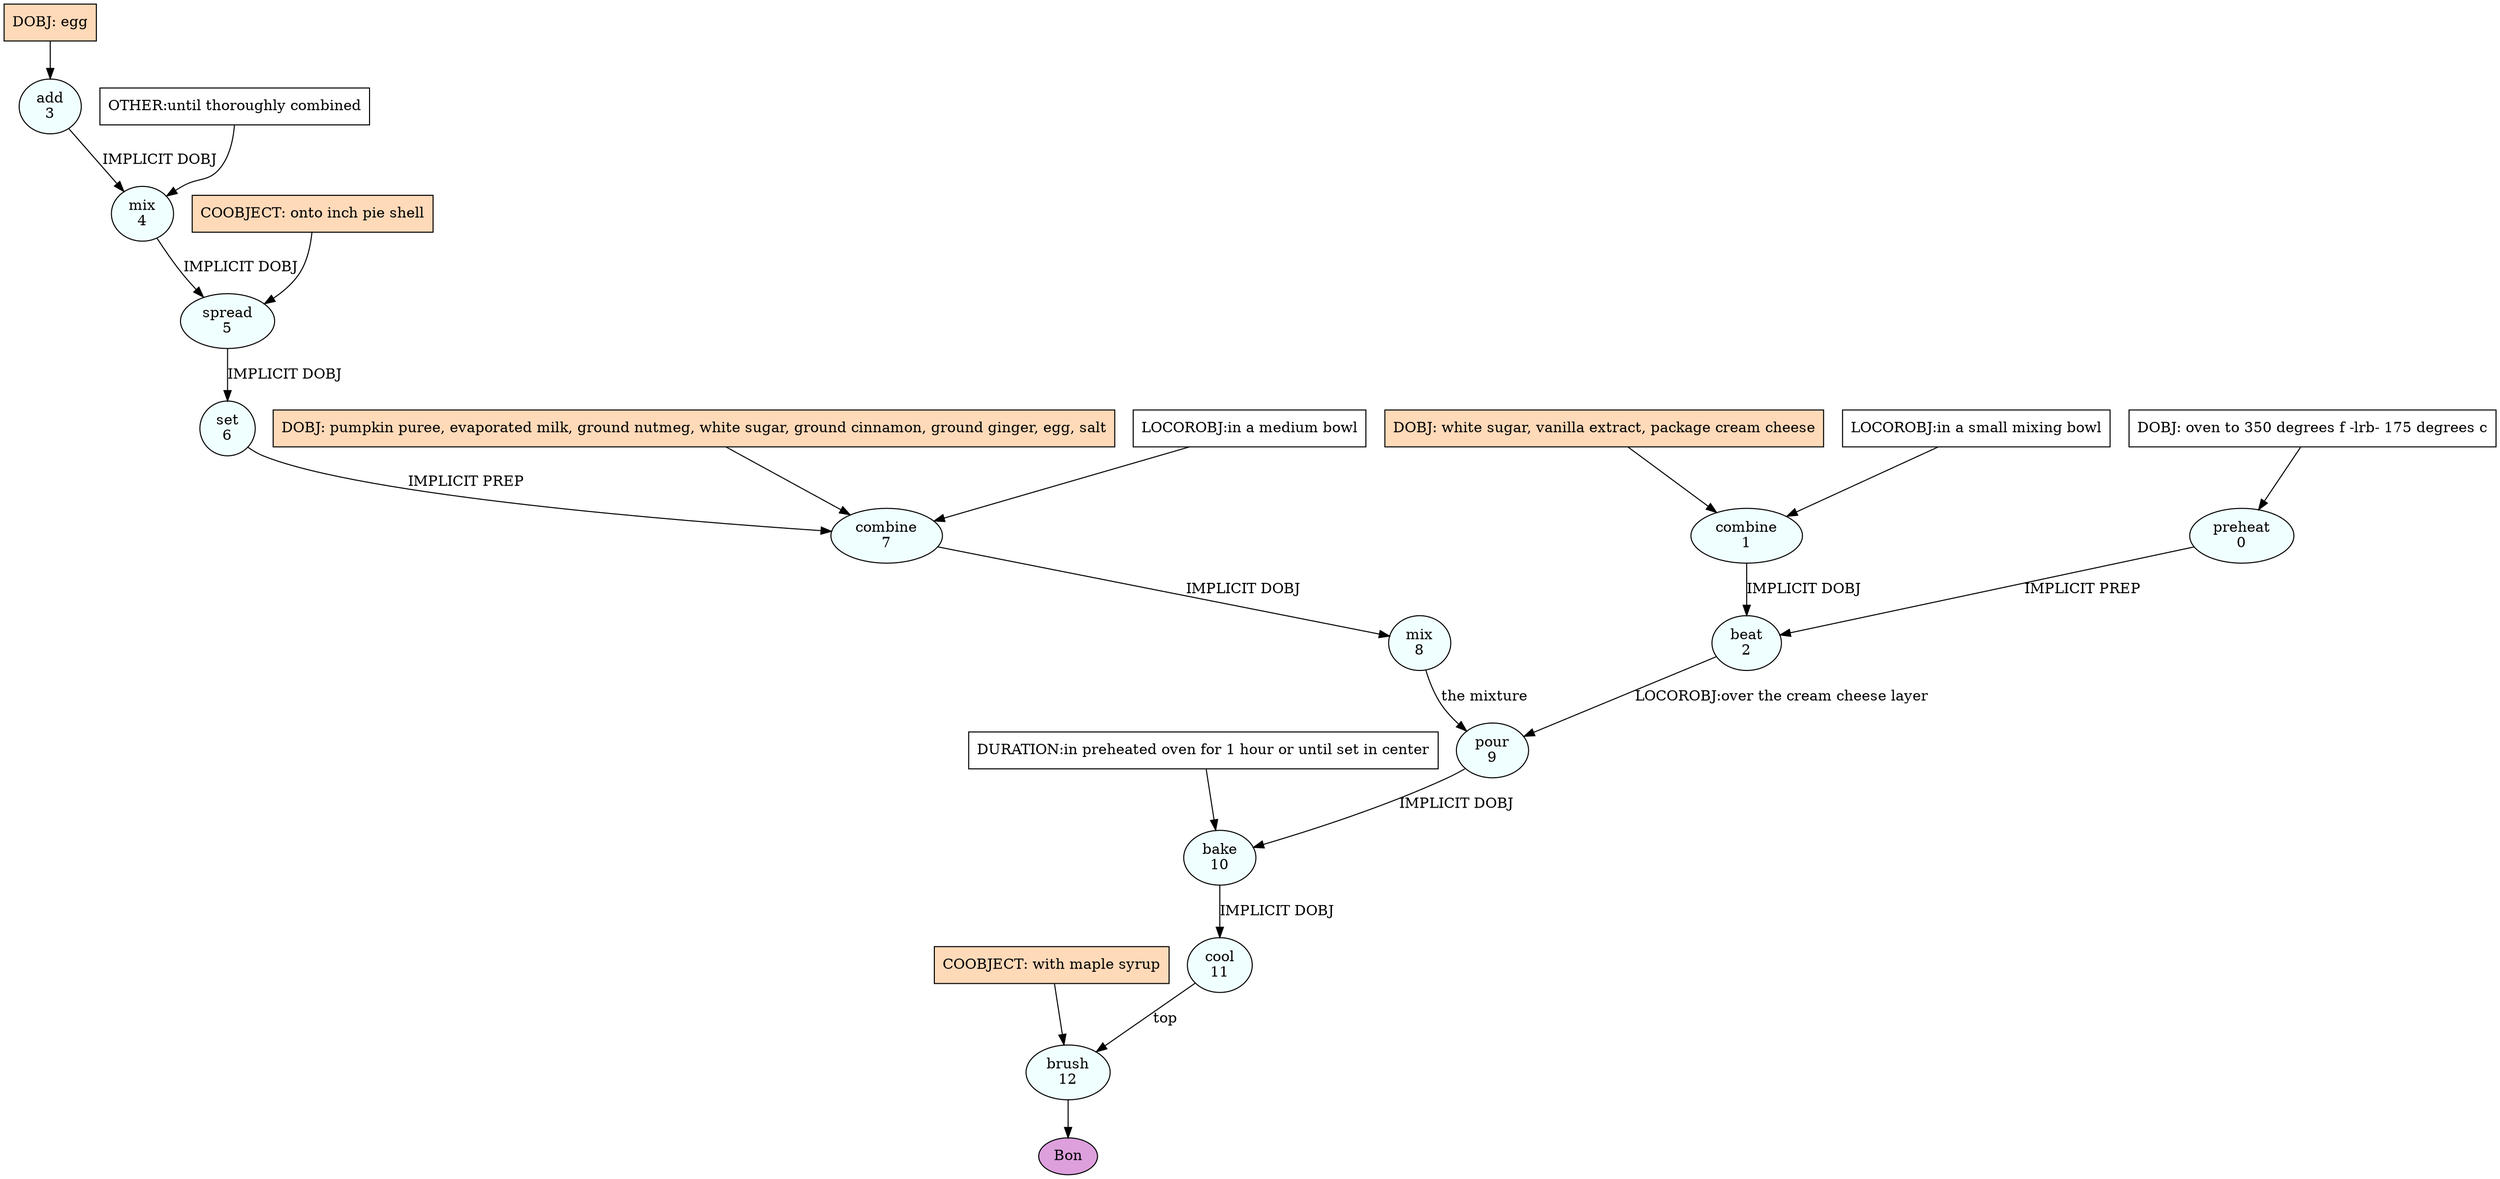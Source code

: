 digraph recipe {
E0[label="preheat
0", shape=oval, style=filled, fillcolor=azure]
E1[label="combine
1", shape=oval, style=filled, fillcolor=azure]
E2[label="beat
2", shape=oval, style=filled, fillcolor=azure]
E3[label="add
3", shape=oval, style=filled, fillcolor=azure]
E4[label="mix
4", shape=oval, style=filled, fillcolor=azure]
E5[label="spread
5", shape=oval, style=filled, fillcolor=azure]
E6[label="set
6", shape=oval, style=filled, fillcolor=azure]
E7[label="combine
7", shape=oval, style=filled, fillcolor=azure]
E8[label="mix
8", shape=oval, style=filled, fillcolor=azure]
E9[label="pour
9", shape=oval, style=filled, fillcolor=azure]
E10[label="bake
10", shape=oval, style=filled, fillcolor=azure]
E11[label="cool
11", shape=oval, style=filled, fillcolor=azure]
E12[label="brush
12", shape=oval, style=filled, fillcolor=azure]
D1[label="DOBJ: white sugar, vanilla extract, package cream cheese", shape=box, style=filled, fillcolor=peachpuff]
D1 -> E1
P1_0[label="LOCOROBJ:in a small mixing bowl", shape=box, style=filled, fillcolor=white]
P1_0 -> E1
D3[label="DOBJ: egg", shape=box, style=filled, fillcolor=peachpuff]
D3 -> E3
D0[label="DOBJ: oven to 350 degrees f -lrb- 175 degrees c", shape=box, style=filled, fillcolor=white]
D0 -> E0
E1 -> E2 [label="IMPLICIT DOBJ"]
E0 -> E2 [label="IMPLICIT PREP"]
E3 -> E4 [label="IMPLICIT DOBJ"]
P4_0_0[label="OTHER:until thoroughly combined", shape=box, style=filled, fillcolor=white]
P4_0_0 -> E4
E4 -> E5 [label="IMPLICIT DOBJ"]
P5_0_ing[label="COOBJECT: onto inch pie shell", shape=box, style=filled, fillcolor=peachpuff]
P5_0_ing -> E5
E5 -> E6 [label="IMPLICIT DOBJ"]
D7_ing[label="DOBJ: pumpkin puree, evaporated milk, ground nutmeg, white sugar, ground cinnamon, ground ginger, egg, salt", shape=box, style=filled, fillcolor=peachpuff]
D7_ing -> E7
E6 -> E7 [label="IMPLICIT PREP"]
P7_1_0[label="LOCOROBJ:in a medium bowl", shape=box, style=filled, fillcolor=white]
P7_1_0 -> E7
E7 -> E8 [label="IMPLICIT DOBJ"]
E8 -> E9 [label="the mixture"]
E2 -> E9 [label="LOCOROBJ:over the cream cheese layer"]
E9 -> E10 [label="IMPLICIT DOBJ"]
P10_0_0[label="DURATION:in preheated oven for 1 hour or until set in center", shape=box, style=filled, fillcolor=white]
P10_0_0 -> E10
E10 -> E11 [label="IMPLICIT DOBJ"]
E11 -> E12 [label="top"]
P12_0_ing[label="COOBJECT: with maple syrup", shape=box, style=filled, fillcolor=peachpuff]
P12_0_ing -> E12
EOR[label="Bon", shape=oval, style=filled, fillcolor=plum]
E12 -> EOR
}
